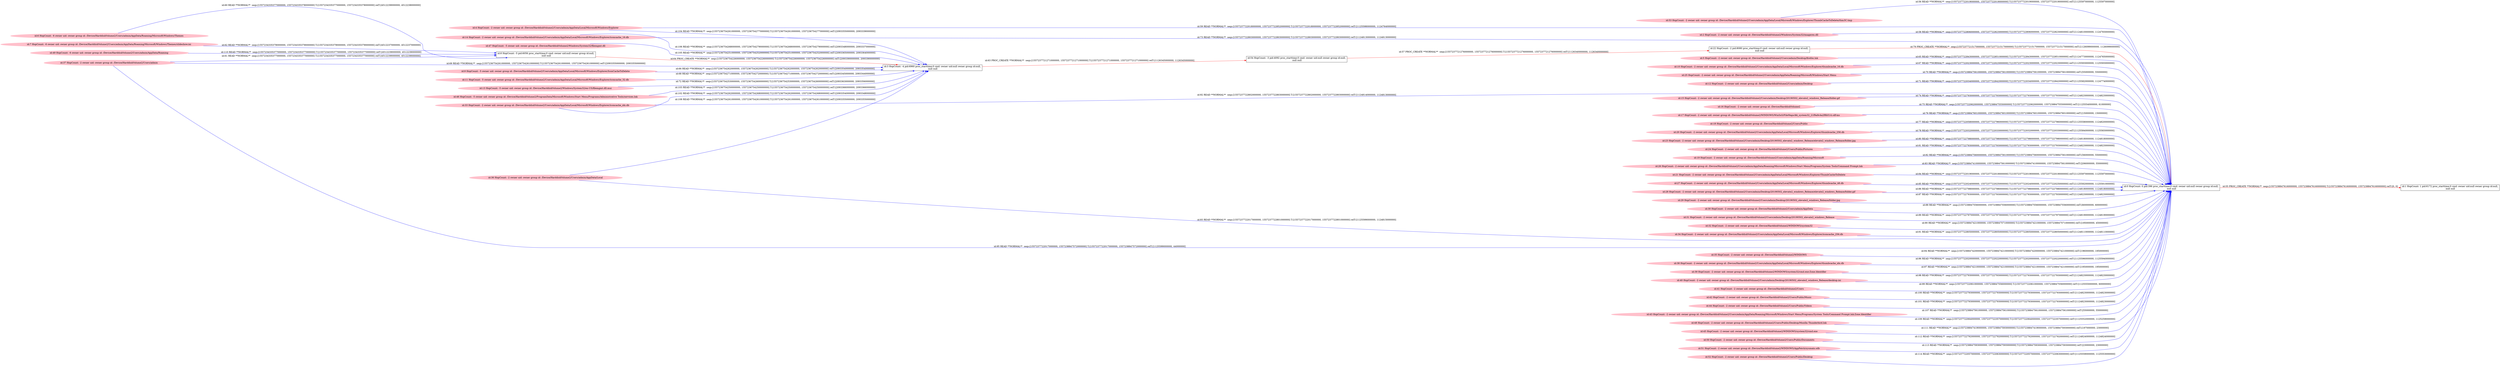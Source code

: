 digraph  {
rankdir=LR
"0"[color=black,label="id:0 HopCount: 0 pid:396 proc_starttime:0 cmd: owner uid:null owner group id:null,\n null null", shape=box,style=solid];
"1"[color=black,label="id:1 HopCount: 1 pid:6172 proc_starttime:0 cmd: owner uid:null owner group id:null,\n null null", shape=box,style=solid];
"0" -> "1" [id=55,__obj="PROC_CREATE"color=red,label="id:55 PROC_CREATE **NORMAL**  seqs:[1557238847616000000, 1557238847616000000] T:[1557238847616000000, 1557238847616000000] relT:[0, 0]",style=solid];
"53"[color=pink,label="id:53 HopCount: -2 owner uid: owner group id: /Device/HarddiskVolume2/Users/admin/AppData/Local/Microsoft/Windows/Explorer/ThumbCacheToDelete/thm3C.tmp ", shape=oval,style=filled];
"53" -> "0" [id=56,__obj="READ"color=blue,label="id:56 READ **NORMAL**  seqs:[1557237722019000000, 1557237722019000000] T:[1557237722019000000, 1557237722019000000] relT:[1125597000000, 1125597000000]",style=solid];
"54"[color=black,label="id:54 HopCount: -3 pid:4092 proc_starttime:0 cmd: owner uid:null owner group id:null,\n null null", shape=box,style=solid];
"22"[color=black,label="id:22 HopCount: -2 pid:8080 proc_starttime:0 cmd: owner uid:null owner group id:null,\n null null", shape=box,style=solid];
"54" -> "22" [id=57,__obj="PROC_CREATE"color=red,label="id:57 PROC_CREATE **NORMAL**  seqs:[1557237721276000000, 1557237721276000000] T:[1557237721276000000, 1557237721276000000] relT:[1126340000000, 1126340000000]",style=solid];
"2"[color=pink,label="id:2 HopCount: -2 owner uid: owner group id: /Device/HarddiskVolume2/Windows/System32/imageres.dll ", shape=oval,style=filled];
"2" -> "0" [id=58,__obj="READ"color=blue,label="id:58 READ **NORMAL**  seqs:[1557237722806000000, 1557237722823000000] T:[1557237722806000000, 1557237722823000000] relT:[1124810000000, 1124793000000]",style=solid];
"4"[color=pink,label="id:4 HopCount: -2 owner uid: owner group id: /Device/HarddiskVolume2/Users/admin/AppData/Local/Microsoft/Windows/Explorer ", shape=oval,style=filled];
"4" -> "0" [id=59,__obj="READ"color=blue,label="id:59 READ **NORMAL**  seqs:[1557237722018000000, 1557237722852000000] T:[1557237722018000000, 1557237722852000000] relT:[1125598000000, 1124764000000]",style=solid];
"6"[color=pink,label="id:6 HopCount: -6 owner uid: owner group id: /Device/HarddiskVolume2/Users/admin/AppData/Roaming/Microsoft/Windows/Themes ", shape=oval,style=filled];
"8"[color=black,label="id:8 HopCount: -5 pid:6056 proc_starttime:0 cmd: owner uid:null owner group id:null,\n null null", shape=box,style=solid];
"6" -> "8" [id=60,__obj="READ"color=blue,label="id:60 READ **NORMAL**  seqs:[1557234335377000000, 1557234335378000000] T:[1557234335377000000, 1557234335378000000] relT:[4512239000000, 4512238000000]",style=solid];
"37"[color=pink,label="id:37 HopCount: -2 owner uid: owner group id: /Device/HarddiskVolume2/Users/admin ", shape=oval,style=filled];
"37" -> "8" [id=61,__obj="READ"color=blue,label="id:61 READ **NORMAL**  seqs:[1557234335377000000, 1557234335377000000] T:[1557234335377000000, 1557234335377000000] relT:[4512239000000, 4512239000000]",style=solid];
"7"[color=pink,label="id:7 HopCount: -6 owner uid: owner group id: /Device/HarddiskVolume2/Users/admin/AppData/Roaming/Microsoft/Windows/Themes/slideshow.ini ", shape=oval,style=filled];
"7" -> "8" [id=62,__obj="READ"color=blue,label="id:62 READ **NORMAL**  seqs:[1557234335378000000, 1557234335379000000] T:[1557234335379000000, 1557234335379000000] relT:[4512237000000, 4512237000000]",style=solid];
"3"[color=black,label="id:3 HopCount: -4 pid:6960 proc_starttime:0 cmd: owner uid:null owner group id:null,\n null null", shape=box,style=solid];
"3" -> "54" [id=63,__obj="PROC_CREATE"color=red,label="id:63 PROC_CREATE **NORMAL**  seqs:[1557237721271000000, 1557237721271000000] T:[1557237721271000000, 1557237721271000000] relT:[1126345000000, 1126345000000]",style=solid];
"8" -> "3" [id=64,__obj="PROC_CREATE"color=red,label="id:64 PROC_CREATE **NORMAL**  seqs:[1557236754226000000, 1557236754226000000] T:[1557236754226000000, 1557236754226000000] relT:[2093390000000, 2093390000000]",style=solid];
"5"[color=pink,label="id:5 HopCount: -2 owner uid: owner group id: /Device/HarddiskVolume2/Users/admin/Desktop/firefox.lnk ", shape=oval,style=filled];
"5" -> "0" [id=65,__obj="READ"color=blue,label="id:65 READ **NORMAL**  seqs:[1557237722843000000, 1557237722851000000] T:[1557237722843000000, 1557237722851000000] relT:[1124773000000, 1124765000000]",style=solid];
"9"[color=pink,label="id:9 HopCount: -5 owner uid: owner group id: /Device/HarddiskVolume2/Users/admin/AppData/Local/Microsoft/Windows/Explorer/IconCacheToDelete ", shape=oval,style=filled];
"9" -> "3" [id=66,__obj="READ"color=blue,label="id:66 READ **NORMAL**  seqs:[1557236754262000000, 1557236754262000000] T:[1557236754262000000, 1557236754262000000] relT:[2093354000000, 2093354000000]",style=solid];
"10"[color=pink,label="id:10 HopCount: -2 owner uid: owner group id: /Device/HarddiskVolume2/Users/admin/AppData/Local/Microsoft/Windows/Explorer/thumbcache_16.db ", shape=oval,style=filled];
"10" -> "0" [id=67,__obj="READ"color=blue,label="id:67 READ **NORMAL**  seqs:[1557237722023000000, 1557237722023000000] T:[1557237722023000000, 1557237722023000000] relT:[1125593000000, 1125593000000]",style=solid];
"11"[color=pink,label="id:11 HopCount: -5 owner uid: owner group id: /Device/HarddiskVolume2/Users/admin/AppData/Local/Microsoft/Windows/Explorer/iconcache_32.db ", shape=oval,style=filled];
"11" -> "3" [id=68,__obj="READ"color=blue,label="id:68 READ **NORMAL**  seqs:[1557236754271000000, 1557236754272000000] T:[1557236754271000000, 1557236754272000000] relT:[2093345000000, 2093344000000]",style=solid];
"37" -> "3" [id=69,__obj="READ"color=blue,label="id:69 READ **NORMAL**  seqs:[1557236754261000000, 1557236754261000000] T:[1557236754261000000, 1557236754261000000] relT:[2093355000000, 2093355000000]",style=solid];
"25"[color=pink,label="id:25 HopCount: -2 owner uid: owner group id: /Device/HarddiskVolume2/Users/admin/AppData/Roaming/Microsoft/Windows/Start Menu ", shape=oval,style=filled];
"25" -> "0" [id=70,__obj="READ"color=blue,label="id:70 READ **NORMAL**  seqs:[1557238847561000000, 1557238847561000000] T:[1557238847561000000, 1557238847561000000] relT:[55000000, 55000000]",style=solid];
"12"[color=pink,label="id:12 HopCount: -2 owner uid: owner group id: /Device/HarddiskVolume2/Users/admin/Desktop ", shape=oval,style=filled];
"12" -> "0" [id=71,__obj="READ"color=blue,label="id:71 READ **NORMAL**  seqs:[1557237722034000000, 1557237722842000000] T:[1557237722034000000, 1557237722842000000] relT:[1125582000000, 1124774000000]",style=solid];
"13"[color=pink,label="id:13 HopCount: -5 owner uid: owner group id: /Device/HarddiskVolume2/Windows/System32/en-US/filemgmt.dll.mui ", shape=oval,style=filled];
"13" -> "3" [id=72,__obj="READ"color=blue,label="id:72 READ **NORMAL**  seqs:[1557236754253000000, 1557236754260000000] T:[1557236754253000000, 1557236754260000000] relT:[2093363000000, 2093356000000]",style=solid];
"14"[color=pink,label="id:14 HopCount: -2 owner uid: owner group id: /Device/HarddiskVolume2/Users/admin/AppData/Local/Microsoft/Windows/Explorer/iconcache_16.db ", shape=oval,style=filled];
"14" -> "0" [id=73,__obj="READ"color=blue,label="id:73 READ **NORMAL**  seqs:[1557237722803000000, 1557237722803000000] T:[1557237722803000000, 1557237722803000000] relT:[1124813000000, 1124813000000]",style=solid];
"15"[color=pink,label="id:15 HopCount: -2 owner uid: owner group id: /Device/HarddiskVolume2/Users/admin/Desktop/20190502_elevate2_windows_Release/folder.gif ", shape=oval,style=filled];
"15" -> "0" [id=74,__obj="READ"color=blue,label="id:74 READ **NORMAL**  seqs:[1557237722793000000, 1557237722793000000] T:[1557237722793000000, 1557237722793000000] relT:[1124823000000, 1124823000000]",style=solid];
"16"[color=pink,label="id:16 HopCount: -2 owner uid: owner group id: /Device/HarddiskVolume2 ", shape=oval,style=filled];
"16" -> "0" [id=75,__obj="READ"color=blue,label="id:75 READ **NORMAL**  seqs:[1557237722062000000, 1557238847555000000] T:[1557237722062000000, 1557238847555000000] relT:[1125554000000, 61000000]",style=solid];
"17"[color=pink,label="id:17 HopCount: -2 owner uid: owner group id: /Device/HarddiskVolume2/WINDOWS/WinSxS/FileMaps/$$_system32_21f9a9c4a2f8b514.cdf-ms ", shape=oval,style=filled];
"17" -> "0" [id=76,__obj="READ"color=blue,label="id:76 READ **NORMAL**  seqs:[1557238847601000000, 1557238847601000000] T:[1557238847601000000, 1557238847601000000] relT:[15000000, 15000000]",style=solid];
"18"[color=pink,label="id:18 HopCount: -2 owner uid: owner group id: /Device/HarddiskVolume2/Users/Public ", shape=oval,style=filled];
"18" -> "0" [id=77,__obj="READ"color=blue,label="id:77 READ **NORMAL**  seqs:[1557237722058000000, 1557237722796000000] T:[1557237722058000000, 1557237722796000000] relT:[1125558000000, 1124820000000]",style=solid];
"20"[color=pink,label="id:20 HopCount: -2 owner uid: owner group id: /Device/HarddiskVolume2/Users/admin/AppData/Local/Microsoft/Windows/Explorer/thumbcache_256.db ", shape=oval,style=filled];
"20" -> "0" [id=78,__obj="READ"color=blue,label="id:78 READ **NORMAL**  seqs:[1557237722032000000, 1557237722033000000] T:[1557237722032000000, 1557237722033000000] relT:[1125584000000, 1125583000000]",style=solid];
"22" -> "0" [id=79,__obj="PROC_CREATE"color=red,label="id:79 PROC_CREATE **NORMAL**  seqs:[1557237721517000000, 1557237721517000000] T:[1557237721517000000, 1557237721517000000] relT:[1126099000000, 1126099000000]",style=solid];
"23"[color=pink,label="id:23 HopCount: -2 owner uid: owner group id: /Device/HarddiskVolume2/Users/admin/Desktop/20190502_elevate2_windows_Release/elevate2_windows_Release/folder.jpg ", shape=oval,style=filled];
"23" -> "0" [id=80,__obj="READ"color=blue,label="id:80 READ **NORMAL**  seqs:[1557237722798000000, 1557237722798000000] T:[1557237722798000000, 1557237722798000000] relT:[1124818000000, 1124818000000]",style=solid];
"24"[color=pink,label="id:24 HopCount: -2 owner uid: owner group id: /Device/HarddiskVolume2/Users/Public/Pictures ", shape=oval,style=filled];
"24" -> "0" [id=81,__obj="READ"color=blue,label="id:81 READ **NORMAL**  seqs:[1557237722793000000, 1557237722793000000] T:[1557237722793000000, 1557237722793000000] relT:[1124823000000, 1124823000000]",style=solid];
"19"[color=pink,label="id:19 HopCount: -2 owner uid: owner group id: /Device/HarddiskVolume2/Users/admin/AppData/Roaming/Microsoft ", shape=oval,style=filled];
"19" -> "0" [id=82,__obj="READ"color=blue,label="id:82 READ **NORMAL**  seqs:[1557238847560000000, 1557238847561000000] T:[1557238847560000000, 1557238847561000000] relT:[56000000, 55000000]",style=solid];
"26"[color=pink,label="id:26 HopCount: -2 owner uid: owner group id: /Device/HarddiskVolume2/Users/admin/AppData/Roaming/Microsoft/Windows/Start Menu/Programs/System Tools/Command Prompt.lnk ", shape=oval,style=filled];
"26" -> "0" [id=83,__obj="READ"color=blue,label="id:83 READ **NORMAL**  seqs:[1557238847410000000, 1557238847561000000] T:[1557238847410000000, 1557238847561000000] relT:[206000000, 55000000]",style=solid];
"21"[color=pink,label="id:21 HopCount: -2 owner uid: owner group id: /Device/HarddiskVolume2/Users/admin/AppData/Local/Microsoft/Windows/Explorer/ThumbCacheToDelete ", shape=oval,style=filled];
"21" -> "0" [id=84,__obj="READ"color=blue,label="id:84 READ **NORMAL**  seqs:[1557237722019000000, 1557237722019000000] T:[1557237722019000000, 1557237722019000000] relT:[1125597000000, 1125597000000]",style=solid];
"27"[color=pink,label="id:27 HopCount: -2 owner uid: owner group id: /Device/HarddiskVolume2/Users/admin/AppData/Local/Microsoft/Windows/Explorer/thumbcache_48.db ", shape=oval,style=filled];
"27" -> "0" [id=85,__obj="READ"color=blue,label="id:85 READ **NORMAL**  seqs:[1557237722024000000, 1557237722025000000] T:[1557237722024000000, 1557237722025000000] relT:[1125592000000, 1125591000000]",style=solid];
"28"[color=pink,label="id:28 HopCount: -2 owner uid: owner group id: /Device/HarddiskVolume2/Users/admin/Desktop/20190502_elevate2_windows_Release/elevate2_windows_Release/folder.gif ", shape=oval,style=filled];
"28" -> "0" [id=86,__obj="READ"color=blue,label="id:86 READ **NORMAL**  seqs:[1557237722798000000, 1557237722798000000] T:[1557237722798000000, 1557237722798000000] relT:[1124818000000, 1124818000000]",style=solid];
"29"[color=pink,label="id:29 HopCount: -2 owner uid: owner group id: /Device/HarddiskVolume2/Users/admin/Desktop/20190502_elevate2_windows_Release/folder.jpg ", shape=oval,style=filled];
"29" -> "0" [id=87,__obj="READ"color=blue,label="id:87 READ **NORMAL**  seqs:[1557237722793000000, 1557237722793000000] T:[1557237722793000000, 1557237722793000000] relT:[1124823000000, 1124823000000]",style=solid];
"30"[color=pink,label="id:30 HopCount: -2 owner uid: owner group id: /Device/HarddiskVolume2/Users/admin/AppData ", shape=oval,style=filled];
"30" -> "0" [id=88,__obj="READ"color=blue,label="id:88 READ **NORMAL**  seqs:[1557238847556000000, 1557238847556000000] T:[1557238847556000000, 1557238847556000000] relT:[60000000, 60000000]",style=solid];
"31"[color=pink,label="id:31 HopCount: -2 owner uid: owner group id: /Device/HarddiskVolume2/Users/admin/Desktop/20190502_elevate2_windows_Release ", shape=oval,style=filled];
"31" -> "0" [id=89,__obj="READ"color=blue,label="id:89 READ **NORMAL**  seqs:[1557237722797000000, 1557237722797000000] T:[1557237722797000000, 1557237722797000000] relT:[1124819000000, 1124819000000]",style=solid];
"32"[color=pink,label="id:32 HopCount: -2 owner uid: owner group id: /Device/HarddiskVolume2/WINDOWS/system32 ", shape=oval,style=filled];
"32" -> "0" [id=90,__obj="READ"color=blue,label="id:90 READ **NORMAL**  seqs:[1557238847421000000, 1557238847571000000] T:[1557238847421000000, 1557238847571000000] relT:[195000000, 45000000]",style=solid];
"34"[color=pink,label="id:34 HopCount: -2 owner uid: owner group id: /Device/HarddiskVolume2/Users/admin/AppData/Local/Microsoft/Windows/Explorer/iconcache_256.db ", shape=oval,style=filled];
"34" -> "0" [id=91,__obj="READ"color=blue,label="id:91 READ **NORMAL**  seqs:[1557237722805000000, 1557237722805000000] T:[1557237722805000000, 1557237722805000000] relT:[1124811000000, 1124811000000]",style=solid];
"33"[color=pink,label="id:33 HopCount: -2 owner uid: owner group id: /Device/HarddiskVolume2/Users/admin/AppData/Local/Microsoft/Windows/Explorer/iconcache_idx.db ", shape=oval,style=filled];
"33" -> "0" [id=92,__obj="READ"color=blue,label="id:92 READ **NORMAL**  seqs:[1557237722802000000, 1557237722803000000] T:[1557237722802000000, 1557237722803000000] relT:[1124814000000, 1124813000000]",style=solid];
"36"[color=pink,label="id:36 HopCount: -2 owner uid: owner group id: /Device/HarddiskVolume2/Users/admin/AppData/Local ", shape=oval,style=filled];
"36" -> "0" [id=93,__obj="READ"color=blue,label="id:93 READ **NORMAL**  seqs:[1557237722017000000, 1557237722801000000] T:[1557237722017000000, 1557237722801000000] relT:[1125599000000, 1124815000000]",style=solid];
"35"[color=pink,label="id:35 HopCount: -2 owner uid: owner group id: /Device/HarddiskVolume2/WINDOWS ", shape=oval,style=filled];
"35" -> "0" [id=94,__obj="READ"color=blue,label="id:94 READ **NORMAL**  seqs:[1557238847420000000, 1557238847421000000] T:[1557238847420000000, 1557238847421000000] relT:[196000000, 195000000]",style=solid];
"37" -> "0" [id=95,__obj="READ"color=blue,label="id:95 READ **NORMAL**  seqs:[1557237722017000000, 1557238847572000000] T:[1557237722017000000, 1557238847572000000] relT:[1125599000000, 44000000]",style=solid];
"38"[color=pink,label="id:38 HopCount: -2 owner uid: owner group id: /Device/HarddiskVolume2/Users/admin/AppData/Local/Microsoft/Windows/Explorer/thumbcache_idx.db ", shape=oval,style=filled];
"38" -> "0" [id=96,__obj="READ"color=blue,label="id:96 READ **NORMAL**  seqs:[1557237722020000000, 1557237722022000000] T:[1557237722020000000, 1557237722022000000] relT:[1125596000000, 1125594000000]",style=solid];
"39"[color=pink,label="id:39 HopCount: -2 owner uid: owner group id: /Device/HarddiskVolume2/WINDOWS/system32/cmd.exe:Zone.Identifier ", shape=oval,style=filled];
"39" -> "0" [id=97,__obj="READ"color=blue,label="id:97 READ **NORMAL**  seqs:[1557238847421000000, 1557238847421000000] T:[1557238847421000000, 1557238847421000000] relT:[195000000, 195000000]",style=solid];
"40"[color=pink,label="id:40 HopCount: -2 owner uid: owner group id: /Device/HarddiskVolume2/Users/admin/Desktop/20190502_elevate2_windows_Release/desktop.ini ", shape=oval,style=filled];
"40" -> "0" [id=98,__obj="READ"color=blue,label="id:98 READ **NORMAL**  seqs:[1557237722793000000, 1557237722793000000] T:[1557237722793000000, 1557237722793000000] relT:[1124823000000, 1124823000000]",style=solid];
"41"[color=pink,label="id:41 HopCount: -2 owner uid: owner group id: /Device/HarddiskVolume2/Users ", shape=oval,style=filled];
"41" -> "0" [id=99,__obj="READ"color=blue,label="id:99 READ **NORMAL**  seqs:[1557237722061000000, 1557238847556000000] T:[1557237722061000000, 1557238847556000000] relT:[1125555000000, 60000000]",style=solid];
"42"[color=pink,label="id:42 HopCount: -2 owner uid: owner group id: /Device/HarddiskVolume2/Users/Public/Music ", shape=oval,style=filled];
"42" -> "0" [id=100,__obj="READ"color=blue,label="id:100 READ **NORMAL**  seqs:[1557237722793000000, 1557237722793000000] T:[1557237722793000000, 1557237722793000000] relT:[1124823000000, 1124823000000]",style=solid];
"44"[color=pink,label="id:44 HopCount: -2 owner uid: owner group id: /Device/HarddiskVolume2/Users/Public/Videos ", shape=oval,style=filled];
"44" -> "0" [id=101,__obj="READ"color=blue,label="id:101 READ **NORMAL**  seqs:[1557237722793000000, 1557237722793000000] T:[1557237722793000000, 1557237722793000000] relT:[1124823000000, 1124823000000]",style=solid];
"33" -> "3" [id=102,__obj="READ"color=blue,label="id:102 READ **NORMAL**  seqs:[1557236754262000000, 1557236754268000000] T:[1557236754262000000, 1557236754268000000] relT:[2093354000000, 2093348000000]",style=solid];
"46"[color=pink,label="id:46 HopCount: -5 owner uid: owner group id: /Device/HarddiskVolume2/ProgramData/Microsoft/Windows/Start Menu/Programs/Administrative Tools/services.lnk ", shape=oval,style=filled];
"46" -> "3" [id=103,__obj="READ"color=blue,label="id:103 READ **NORMAL**  seqs:[1557236754250000000, 1557236754250000000] T:[1557236754250000000, 1557236754250000000] relT:[2093366000000, 2093366000000]",style=solid];
"4" -> "3" [id=104,__obj="READ"color=blue,label="id:104 READ **NORMAL**  seqs:[1557236754261000000, 1557236754277000000] T:[1557236754261000000, 1557236754277000000] relT:[2093355000000, 2093339000000]",style=solid];
"47"[color=pink,label="id:47 HopCount: -5 owner uid: owner group id: /Device/HarddiskVolume2/Windows/System32/filemgmt.dll ", shape=oval,style=filled];
"47" -> "3" [id=105,__obj="READ"color=blue,label="id:105 READ **NORMAL**  seqs:[1557236754251000000, 1557236754252000000] T:[1557236754251000000, 1557236754252000000] relT:[2093365000000, 2093364000000]",style=solid];
"14" -> "3" [id=106,__obj="READ"color=blue,label="id:106 READ **NORMAL**  seqs:[1557236754268000000, 1557236754279000000] T:[1557236754268000000, 1557236754279000000] relT:[2093348000000, 2093337000000]",style=solid];
"43"[color=pink,label="id:43 HopCount: -2 owner uid: owner group id: /Device/HarddiskVolume2/Users/admin/AppData/Roaming/Microsoft/Windows/Start Menu/Programs/System Tools/Command Prompt.lnk:Zone.Identifier ", shape=oval,style=filled];
"43" -> "0" [id=107,__obj="READ"color=blue,label="id:107 READ **NORMAL**  seqs:[1557238847561000000, 1557238847561000000] T:[1557238847561000000, 1557238847561000000] relT:[55000000, 55000000]",style=solid];
"36" -> "3" [id=108,__obj="READ"color=blue,label="id:108 READ **NORMAL**  seqs:[1557236754261000000, 1557236754261000000] T:[1557236754261000000, 1557236754261000000] relT:[2093355000000, 2093355000000]",style=solid];
"48"[color=pink,label="id:48 HopCount: -2 owner uid: owner group id: /Device/HarddiskVolume2/Users/Public/Desktop/Mozilla Thunderbird.lnk ", shape=oval,style=filled];
"48" -> "0" [id=109,__obj="READ"color=blue,label="id:109 READ **NORMAL**  seqs:[1557237722064000000, 1557237722357000000] T:[1557237722064000000, 1557237722357000000] relT:[1125552000000, 1125259000000]",style=solid];
"49"[color=pink,label="id:49 HopCount: -6 owner uid: owner group id: /Device/HarddiskVolume2/Users/admin/AppData/Roaming ", shape=oval,style=filled];
"49" -> "8" [id=110,__obj="READ"color=blue,label="id:110 READ **NORMAL**  seqs:[1557234335377000000, 1557234335377000000] T:[1557234335377000000, 1557234335377000000] relT:[4512239000000, 4512239000000]",style=solid];
"45"[color=pink,label="id:45 HopCount: -2 owner uid: owner group id: /Device/HarddiskVolume2/WINDOWS/system32/cmd.exe ", shape=oval,style=filled];
"45" -> "0" [id=111,__obj="READ"color=blue,label="id:111 READ **NORMAL**  seqs:[1557238847419000000, 1557238847593000000] T:[1557238847419000000, 1557238847593000000] relT:[197000000, 23000000]",style=solid];
"50"[color=pink,label="id:50 HopCount: -2 owner uid: owner group id: /Device/HarddiskVolume2/Users/Public/Documents ", shape=oval,style=filled];
"50" -> "0" [id=112,__obj="READ"color=blue,label="id:112 READ **NORMAL**  seqs:[1557237722792000000, 1557237722792000000] T:[1557237722792000000, 1557237722792000000] relT:[1124824000000, 1124824000000]",style=solid];
"51"[color=pink,label="id:51 HopCount: -2 owner uid: owner group id: /Device/HarddiskVolume2/WINDOWS/AppPatch/sysmain.sdb ", shape=oval,style=filled];
"51" -> "0" [id=113,__obj="READ"color=blue,label="id:113 READ **NORMAL**  seqs:[1557238847593000000, 1557238847593000000] T:[1557238847593000000, 1557238847593000000] relT:[23000000, 23000000]",style=solid];
"52"[color=pink,label="id:52 HopCount: -2 owner uid: owner group id: /Device/HarddiskVolume2/Users/Public/Desktop ", shape=oval,style=filled];
"52" -> "0" [id=114,__obj="READ"color=blue,label="id:114 READ **NORMAL**  seqs:[1557237722057000000, 1557237722063000000] T:[1557237722057000000, 1557237722063000000] relT:[1125559000000, 1125553000000]",style=solid];
}